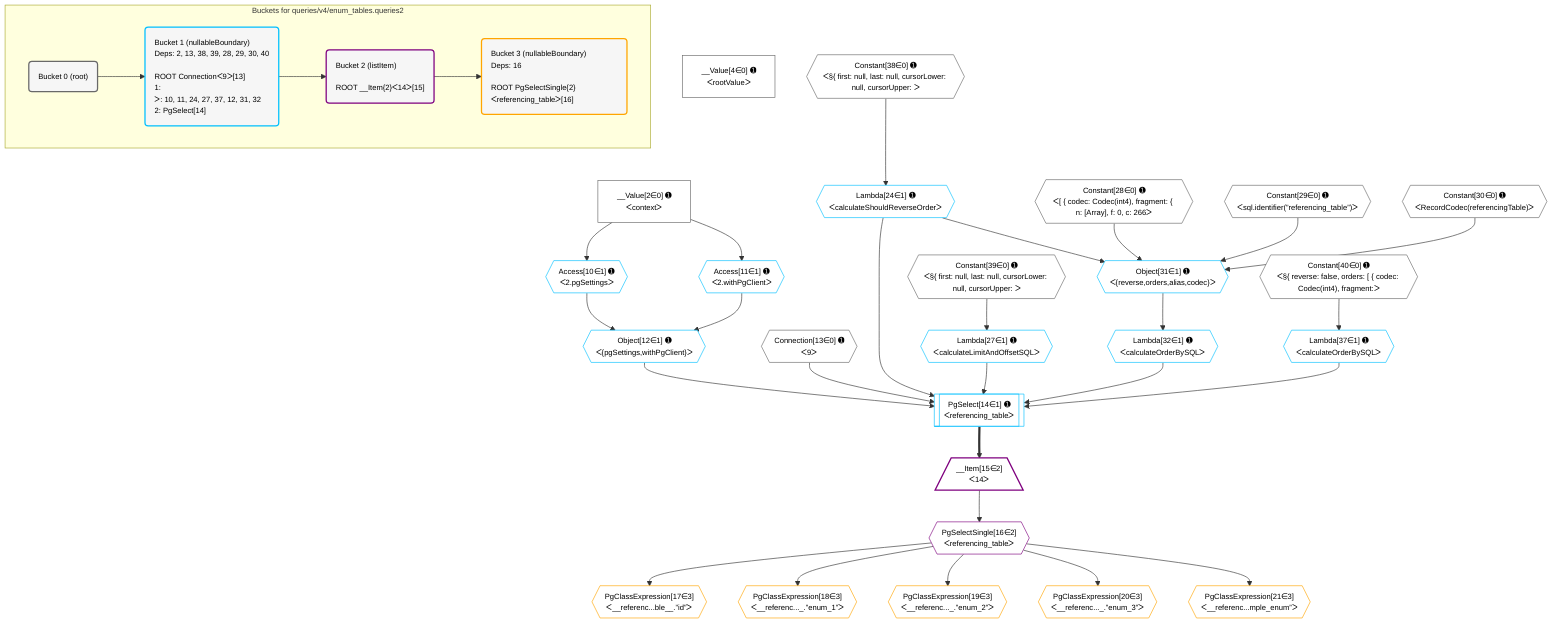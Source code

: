 %%{init: {'themeVariables': { 'fontSize': '12px'}}}%%
graph TD
    classDef path fill:#eee,stroke:#000,color:#000
    classDef plan fill:#fff,stroke-width:1px,color:#000
    classDef itemplan fill:#fff,stroke-width:2px,color:#000
    classDef unbatchedplan fill:#dff,stroke-width:1px,color:#000
    classDef sideeffectplan fill:#fcc,stroke-width:2px,color:#000
    classDef bucket fill:#f6f6f6,color:#000,stroke-width:2px,text-align:left


    %% plan dependencies
    __Value2["__Value[2∈0] ➊<br />ᐸcontextᐳ"]:::plan
    __Value4["__Value[4∈0] ➊<br />ᐸrootValueᐳ"]:::plan
    Connection13{{"Connection[13∈0] ➊<br />ᐸ9ᐳ"}}:::plan
    Constant28{{"Constant[28∈0] ➊<br />ᐸ[ { codec: Codec(int4), fragment: { n: [Array], f: 0, c: 266ᐳ"}}:::plan
    Constant29{{"Constant[29∈0] ➊<br />ᐸsql.identifier(”referencing_table”)ᐳ"}}:::plan
    Constant30{{"Constant[30∈0] ➊<br />ᐸRecordCodec(referencingTable)ᐳ"}}:::plan
    Constant38{{"Constant[38∈0] ➊<br />ᐸ§{ first: null, last: null, cursorLower: null, cursorUpper: ᐳ"}}:::plan
    Constant39{{"Constant[39∈0] ➊<br />ᐸ§{ first: null, last: null, cursorLower: null, cursorUpper: ᐳ"}}:::plan
    Constant40{{"Constant[40∈0] ➊<br />ᐸ§{ reverse: false, orders: [ { codec: Codec(int4), fragment:ᐳ"}}:::plan
    PgSelect14[["PgSelect[14∈1] ➊<br />ᐸreferencing_tableᐳ"]]:::plan
    Object12{{"Object[12∈1] ➊<br />ᐸ{pgSettings,withPgClient}ᐳ"}}:::plan
    Lambda24{{"Lambda[24∈1] ➊<br />ᐸcalculateShouldReverseOrderᐳ"}}:::plan
    Lambda27{{"Lambda[27∈1] ➊<br />ᐸcalculateLimitAndOffsetSQLᐳ"}}:::plan
    Lambda32{{"Lambda[32∈1] ➊<br />ᐸcalculateOrderBySQLᐳ"}}:::plan
    Lambda37{{"Lambda[37∈1] ➊<br />ᐸcalculateOrderBySQLᐳ"}}:::plan
    Object12 & Connection13 & Lambda24 & Lambda27 & Lambda32 & Lambda37 --> PgSelect14
    Object31{{"Object[31∈1] ➊<br />ᐸ{reverse,orders,alias,codec}ᐳ"}}:::plan
    Lambda24 & Constant28 & Constant29 & Constant30 --> Object31
    Access10{{"Access[10∈1] ➊<br />ᐸ2.pgSettingsᐳ"}}:::plan
    Access11{{"Access[11∈1] ➊<br />ᐸ2.withPgClientᐳ"}}:::plan
    Access10 & Access11 --> Object12
    __Value2 --> Access10
    __Value2 --> Access11
    Constant38 --> Lambda24
    Constant39 --> Lambda27
    Object31 --> Lambda32
    Constant40 --> Lambda37
    __Item15[/"__Item[15∈2]<br />ᐸ14ᐳ"\]:::itemplan
    PgSelect14 ==> __Item15
    PgSelectSingle16{{"PgSelectSingle[16∈2]<br />ᐸreferencing_tableᐳ"}}:::plan
    __Item15 --> PgSelectSingle16
    PgClassExpression17{{"PgClassExpression[17∈3]<br />ᐸ__referenc...ble__.”id”ᐳ"}}:::plan
    PgSelectSingle16 --> PgClassExpression17
    PgClassExpression18{{"PgClassExpression[18∈3]<br />ᐸ__referenc..._.”enum_1”ᐳ"}}:::plan
    PgSelectSingle16 --> PgClassExpression18
    PgClassExpression19{{"PgClassExpression[19∈3]<br />ᐸ__referenc..._.”enum_2”ᐳ"}}:::plan
    PgSelectSingle16 --> PgClassExpression19
    PgClassExpression20{{"PgClassExpression[20∈3]<br />ᐸ__referenc..._.”enum_3”ᐳ"}}:::plan
    PgSelectSingle16 --> PgClassExpression20
    PgClassExpression21{{"PgClassExpression[21∈3]<br />ᐸ__referenc...mple_enum”ᐳ"}}:::plan
    PgSelectSingle16 --> PgClassExpression21

    %% define steps

    subgraph "Buckets for queries/v4/enum_tables.queries2"
    Bucket0("Bucket 0 (root)"):::bucket
    classDef bucket0 stroke:#696969
    class Bucket0,__Value2,__Value4,Connection13,Constant28,Constant29,Constant30,Constant38,Constant39,Constant40 bucket0
    Bucket1("Bucket 1 (nullableBoundary)<br />Deps: 2, 13, 38, 39, 28, 29, 30, 40<br /><br />ROOT Connectionᐸ9ᐳ[13]<br />1: <br />ᐳ: 10, 11, 24, 27, 37, 12, 31, 32<br />2: PgSelect[14]"):::bucket
    classDef bucket1 stroke:#00bfff
    class Bucket1,Access10,Access11,Object12,PgSelect14,Lambda24,Lambda27,Object31,Lambda32,Lambda37 bucket1
    Bucket2("Bucket 2 (listItem)<br /><br />ROOT __Item{2}ᐸ14ᐳ[15]"):::bucket
    classDef bucket2 stroke:#7f007f
    class Bucket2,__Item15,PgSelectSingle16 bucket2
    Bucket3("Bucket 3 (nullableBoundary)<br />Deps: 16<br /><br />ROOT PgSelectSingle{2}ᐸreferencing_tableᐳ[16]"):::bucket
    classDef bucket3 stroke:#ffa500
    class Bucket3,PgClassExpression17,PgClassExpression18,PgClassExpression19,PgClassExpression20,PgClassExpression21 bucket3
    Bucket0 --> Bucket1
    Bucket1 --> Bucket2
    Bucket2 --> Bucket3
    end